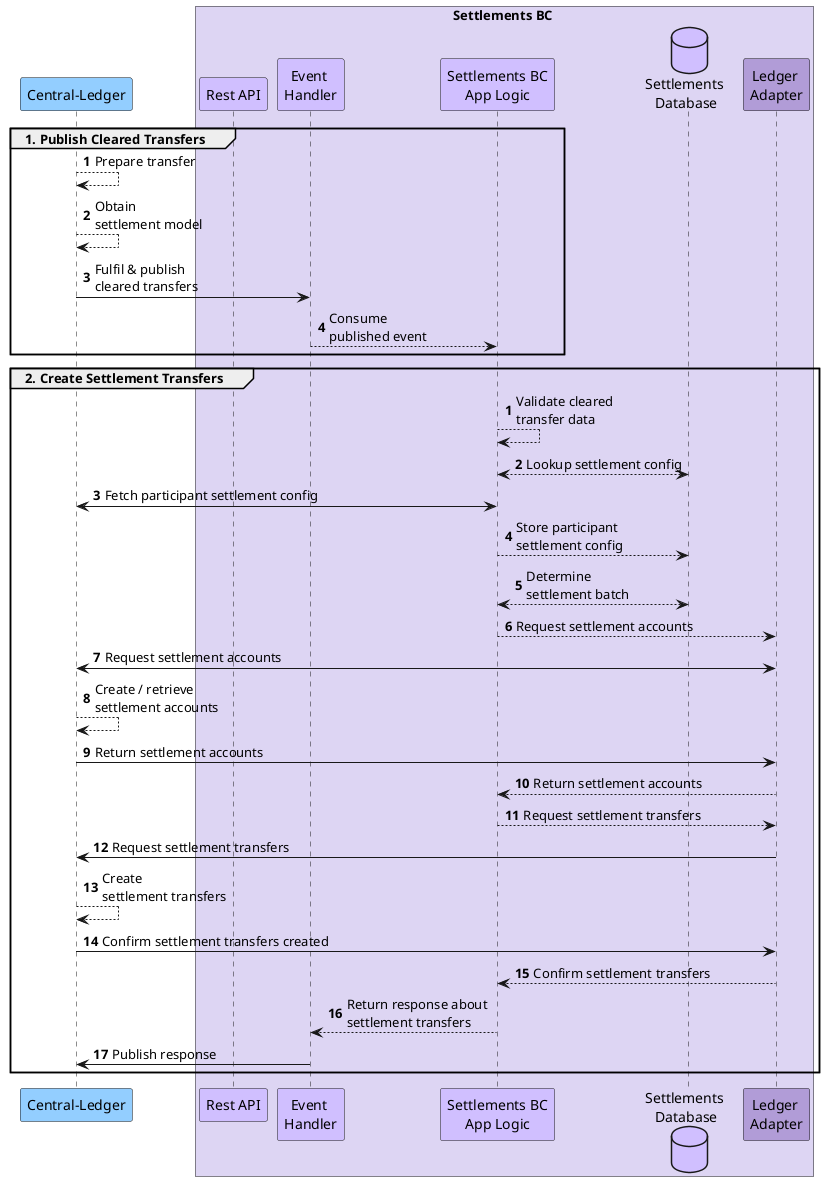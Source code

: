 @startuml Settle_with_Central_Ledger

/'
skinparam TitleFontSize 20
skinparam TitleFontColor #FFFFFF
skinparam titleBorderRoundCorner 10
skinparam titleBorderThickness 6
skinparam titleBorderColor #005B96
skinparam titleBackgroundColor #005B96
title Settlement from \nCentral-Ledger
'/

participant "Central-Ledger" as ext_cl #93CEFF
/'
note over ext_cl
    Clear transactions &
    maintain liquidity balances
end note
'/

box Settlements BC #DDD5F3
    participant "Rest API" as sbc_rest #D0BFFF
    participant "Event \nHandler" as sbc_event #D0BFFF
    participant "Settlements BC\nApp Logic" as sbc_app_logic #D0BFFF
    database "Settlements \nDatabase" as sbc_db #D0BFFF
    participant "Ledger \nAdapter" as sbc_adptr #B19CD7
end box

group 1. Publish Cleared Transfers
autonumber
    ext_cl --> ext_cl : Prepare transfer
    ext_cl --> ext_cl : Obtain \nsettlement model
    ext_cl -> sbc_event : Fulfil & publish \ncleared transfers
    sbc_event --> sbc_app_logic : Consume \npublished event
autonumber
end

group 2. Create Settlement Transfers
    sbc_app_logic --> sbc_app_logic: Validate cleared \ntransfer data
    sbc_app_logic <--> sbc_db : Lookup settlement config
    sbc_app_logic <-> ext_cl : Fetch participant settlement config  
    sbc_app_logic --> sbc_db : Store participant \nsettlement config
    sbc_app_logic <--> sbc_db : Determine \nsettlement batch
    sbc_app_logic --> sbc_adptr : Request settlement accounts
    sbc_adptr <-> ext_cl : Request settlement accounts
    ext_cl --> ext_cl : Create / retrieve \nsettlement accounts
    sbc_adptr <- ext_cl : Return settlement accounts
    sbc_app_logic <-- sbc_adptr : Return settlement accounts
    sbc_app_logic --> sbc_adptr : Request settlement transfers
    sbc_adptr -> ext_cl : Request settlement transfers
    ext_cl --> ext_cl : Create \nsettlement transfers
    sbc_adptr <- ext_cl : Confirm settlement transfers created
    sbc_adptr --> sbc_app_logic : Confirm settlement transfers
    sbc_app_logic --> sbc_event : Return response about \nsettlement transfers
    ext_cl <- sbc_event  : Publish response
end

@enduml

